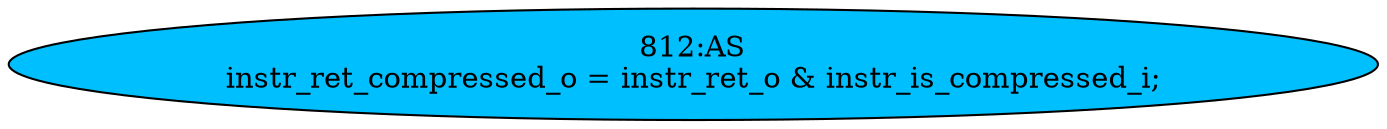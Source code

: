 strict digraph "" {
	node [label="\N"];
	"812:AS"	 [ast="<pyverilog.vparser.ast.Assign object at 0x7f2237105310>",
		def_var="['instr_ret_compressed_o']",
		fillcolor=deepskyblue,
		label="812:AS
instr_ret_compressed_o = instr_ret_o & instr_is_compressed_i;",
		statements="[]",
		style=filled,
		typ=Assign,
		use_var="['instr_ret_o', 'instr_is_compressed_i']"];
}
